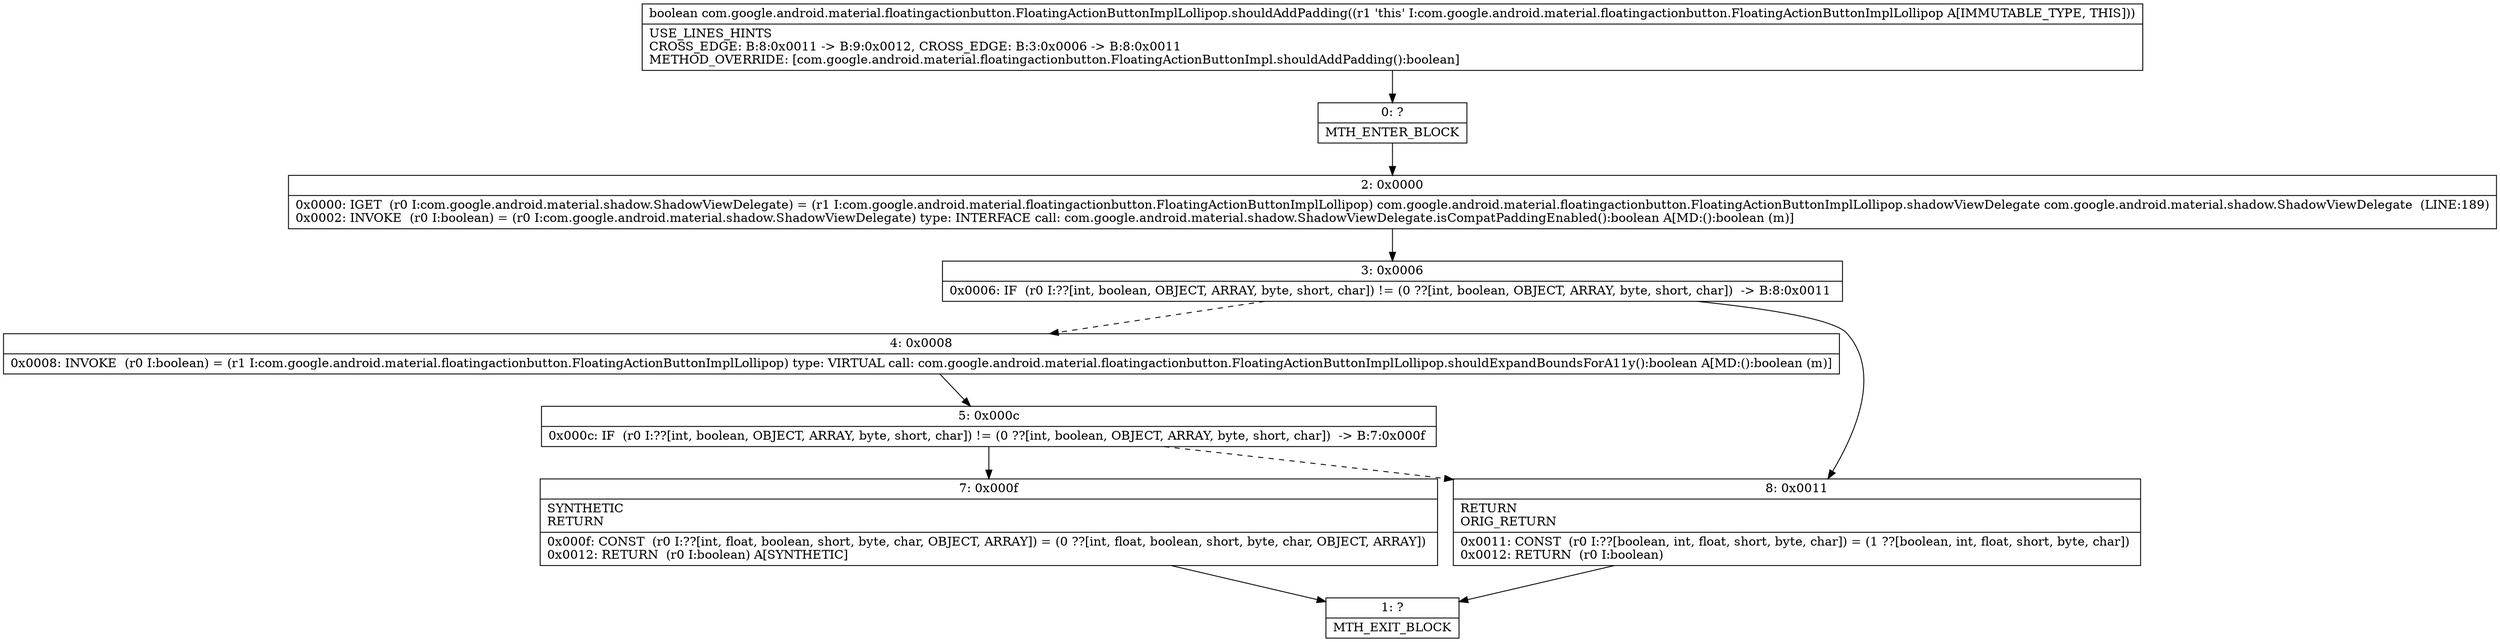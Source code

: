 digraph "CFG forcom.google.android.material.floatingactionbutton.FloatingActionButtonImplLollipop.shouldAddPadding()Z" {
Node_0 [shape=record,label="{0\:\ ?|MTH_ENTER_BLOCK\l}"];
Node_2 [shape=record,label="{2\:\ 0x0000|0x0000: IGET  (r0 I:com.google.android.material.shadow.ShadowViewDelegate) = (r1 I:com.google.android.material.floatingactionbutton.FloatingActionButtonImplLollipop) com.google.android.material.floatingactionbutton.FloatingActionButtonImplLollipop.shadowViewDelegate com.google.android.material.shadow.ShadowViewDelegate  (LINE:189)\l0x0002: INVOKE  (r0 I:boolean) = (r0 I:com.google.android.material.shadow.ShadowViewDelegate) type: INTERFACE call: com.google.android.material.shadow.ShadowViewDelegate.isCompatPaddingEnabled():boolean A[MD:():boolean (m)]\l}"];
Node_3 [shape=record,label="{3\:\ 0x0006|0x0006: IF  (r0 I:??[int, boolean, OBJECT, ARRAY, byte, short, char]) != (0 ??[int, boolean, OBJECT, ARRAY, byte, short, char])  \-\> B:8:0x0011 \l}"];
Node_4 [shape=record,label="{4\:\ 0x0008|0x0008: INVOKE  (r0 I:boolean) = (r1 I:com.google.android.material.floatingactionbutton.FloatingActionButtonImplLollipop) type: VIRTUAL call: com.google.android.material.floatingactionbutton.FloatingActionButtonImplLollipop.shouldExpandBoundsForA11y():boolean A[MD:():boolean (m)]\l}"];
Node_5 [shape=record,label="{5\:\ 0x000c|0x000c: IF  (r0 I:??[int, boolean, OBJECT, ARRAY, byte, short, char]) != (0 ??[int, boolean, OBJECT, ARRAY, byte, short, char])  \-\> B:7:0x000f \l}"];
Node_7 [shape=record,label="{7\:\ 0x000f|SYNTHETIC\lRETURN\l|0x000f: CONST  (r0 I:??[int, float, boolean, short, byte, char, OBJECT, ARRAY]) = (0 ??[int, float, boolean, short, byte, char, OBJECT, ARRAY]) \l0x0012: RETURN  (r0 I:boolean) A[SYNTHETIC]\l}"];
Node_1 [shape=record,label="{1\:\ ?|MTH_EXIT_BLOCK\l}"];
Node_8 [shape=record,label="{8\:\ 0x0011|RETURN\lORIG_RETURN\l|0x0011: CONST  (r0 I:??[boolean, int, float, short, byte, char]) = (1 ??[boolean, int, float, short, byte, char]) \l0x0012: RETURN  (r0 I:boolean) \l}"];
MethodNode[shape=record,label="{boolean com.google.android.material.floatingactionbutton.FloatingActionButtonImplLollipop.shouldAddPadding((r1 'this' I:com.google.android.material.floatingactionbutton.FloatingActionButtonImplLollipop A[IMMUTABLE_TYPE, THIS]))  | USE_LINES_HINTS\lCROSS_EDGE: B:8:0x0011 \-\> B:9:0x0012, CROSS_EDGE: B:3:0x0006 \-\> B:8:0x0011\lMETHOD_OVERRIDE: [com.google.android.material.floatingactionbutton.FloatingActionButtonImpl.shouldAddPadding():boolean]\l}"];
MethodNode -> Node_0;Node_0 -> Node_2;
Node_2 -> Node_3;
Node_3 -> Node_4[style=dashed];
Node_3 -> Node_8;
Node_4 -> Node_5;
Node_5 -> Node_7;
Node_5 -> Node_8[style=dashed];
Node_7 -> Node_1;
Node_8 -> Node_1;
}

